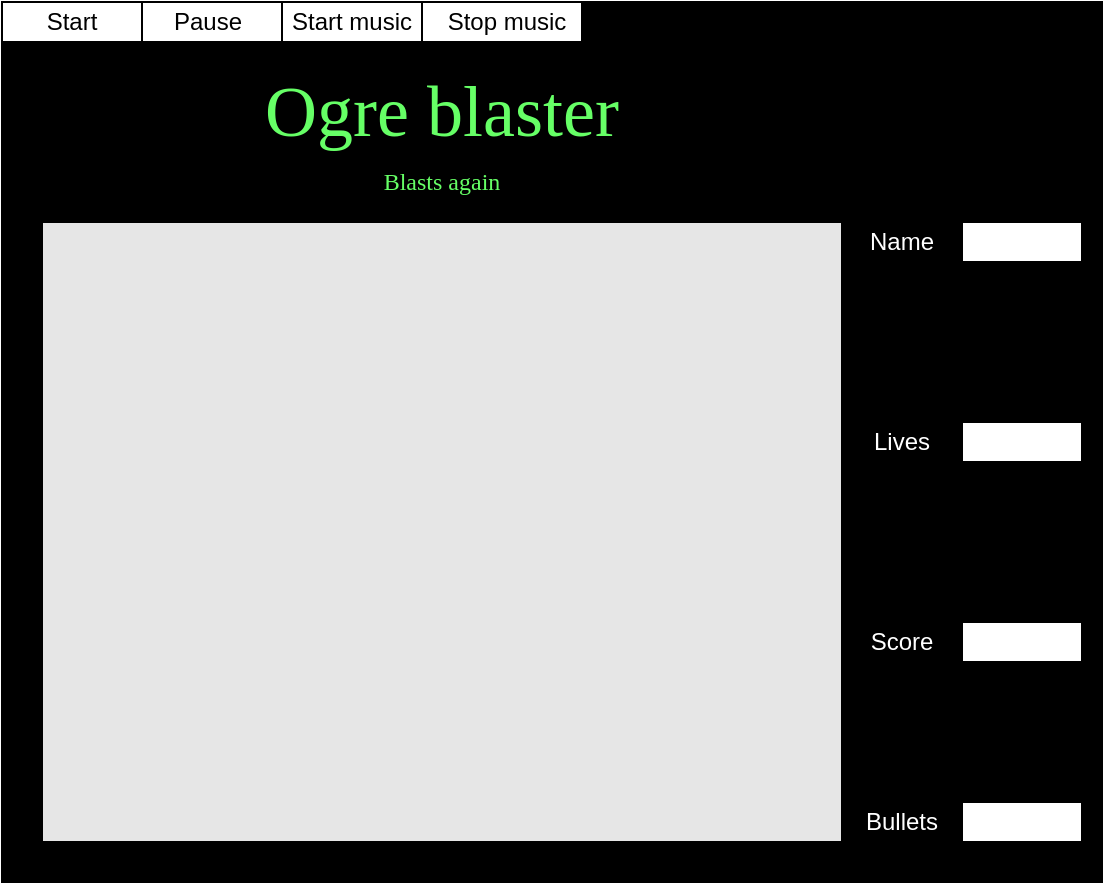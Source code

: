 <mxfile version="10.8.4" type="github"><diagram id="IvOjEsZua1B0hI3tg1YQ" name="Page-1"><mxGraphModel dx="983" dy="759" grid="1" gridSize="10" guides="1" tooltips="1" connect="1" arrows="1" fold="1" page="1" pageScale="1" pageWidth="850" pageHeight="1100" math="0" shadow="0"><root><mxCell id="0"/><mxCell id="1" parent="0"/><mxCell id="0pmGNukFd2W1R9OOCOfO-1" value="" style="rounded=0;whiteSpace=wrap;html=1;fillColor=#000000;" parent="1" vertex="1"><mxGeometry x="120" y="120" width="550" height="440" as="geometry"/></mxCell><mxCell id="0pmGNukFd2W1R9OOCOfO-2" value="" style="rounded=0;whiteSpace=wrap;html=1;fillColor=#E6E6E6;" parent="1" vertex="1"><mxGeometry x="140" y="230" width="400" height="310" as="geometry"/></mxCell><mxCell id="0pmGNukFd2W1R9OOCOfO-3" value="" style="rounded=0;whiteSpace=wrap;html=1;" parent="1" vertex="1"><mxGeometry x="600" y="230" width="60" height="20" as="geometry"/></mxCell><mxCell id="0pmGNukFd2W1R9OOCOfO-4" value="&lt;p&gt;&lt;font style=&quot;font-size: 36px&quot; color=&quot;#66ff66&quot;&gt;Ogre blaster&lt;/font&gt;&lt;/p&gt;" style="text;html=1;strokeColor=none;fillColor=none;align=center;verticalAlign=middle;whiteSpace=wrap;rounded=0;fontFamily=Verdana;" parent="1" vertex="1"><mxGeometry x="140" y="120" width="400" height="110" as="geometry"/></mxCell><mxCell id="0pmGNukFd2W1R9OOCOfO-6" value="&lt;font color=&quot;#ffffff&quot;&gt;Name&lt;/font&gt;" style="text;html=1;strokeColor=none;fillColor=none;align=center;verticalAlign=middle;whiteSpace=wrap;rounded=0;" parent="1" vertex="1"><mxGeometry x="550" y="230" width="40" height="20" as="geometry"/></mxCell><mxCell id="0pmGNukFd2W1R9OOCOfO-7" value="&lt;font color=&quot;#ffffff&quot;&gt;Lives&lt;/font&gt;" style="text;html=1;strokeColor=none;fillColor=none;align=center;verticalAlign=middle;whiteSpace=wrap;rounded=0;" parent="1" vertex="1"><mxGeometry x="550" y="330" width="40" height="20" as="geometry"/></mxCell><mxCell id="0pmGNukFd2W1R9OOCOfO-9" value="" style="rounded=0;whiteSpace=wrap;html=1;" parent="1" vertex="1"><mxGeometry x="600" y="330" width="60" height="20" as="geometry"/></mxCell><mxCell id="0pmGNukFd2W1R9OOCOfO-10" value="" style="rounded=0;whiteSpace=wrap;html=1;" parent="1" vertex="1"><mxGeometry x="600" y="430" width="60" height="20" as="geometry"/></mxCell><mxCell id="0pmGNukFd2W1R9OOCOfO-11" value="&lt;font color=&quot;#ffffff&quot;&gt;Score&lt;/font&gt;" style="text;html=1;strokeColor=none;fillColor=none;align=center;verticalAlign=middle;whiteSpace=wrap;rounded=0;" parent="1" vertex="1"><mxGeometry x="550" y="430" width="40" height="20" as="geometry"/></mxCell><mxCell id="0pmGNukFd2W1R9OOCOfO-15" value="&lt;font color=&quot;#ffffff&quot;&gt;Bullets&lt;/font&gt;" style="text;html=1;strokeColor=none;fillColor=none;align=center;verticalAlign=middle;whiteSpace=wrap;rounded=0;" parent="1" vertex="1"><mxGeometry x="550" y="520" width="40" height="20" as="geometry"/></mxCell><mxCell id="0pmGNukFd2W1R9OOCOfO-16" value="" style="rounded=0;whiteSpace=wrap;html=1;" parent="1" vertex="1"><mxGeometry x="600" y="520" width="60" height="20" as="geometry"/></mxCell><mxCell id="0pmGNukFd2W1R9OOCOfO-23" value="" style="rounded=0;whiteSpace=wrap;html=1;fillColor=#FFFFFF;" parent="1" vertex="1"><mxGeometry x="260" y="120" width="70" height="20" as="geometry"/></mxCell><mxCell id="0pmGNukFd2W1R9OOCOfO-27" value="" style="rounded=0;whiteSpace=wrap;html=1;fillColor=#FFFFFF;" parent="1" vertex="1"><mxGeometry x="330" y="120" width="80" height="20" as="geometry"/></mxCell><mxCell id="0pmGNukFd2W1R9OOCOfO-28" value="" style="rounded=0;whiteSpace=wrap;html=1;fillColor=#FFFFFF;" parent="1" vertex="1"><mxGeometry x="120" y="120" width="70" height="20" as="geometry"/></mxCell><mxCell id="0pmGNukFd2W1R9OOCOfO-18" value="Start" style="text;html=1;strokeColor=none;fillColor=none;align=center;verticalAlign=middle;whiteSpace=wrap;rounded=0;" parent="1" vertex="1"><mxGeometry x="125" y="120" width="60" height="20" as="geometry"/></mxCell><mxCell id="0pmGNukFd2W1R9OOCOfO-29" value="" style="rounded=0;whiteSpace=wrap;html=1;fillColor=#FFFFFF;" parent="1" vertex="1"><mxGeometry x="190" y="120" width="70" height="20" as="geometry"/></mxCell><mxCell id="0pmGNukFd2W1R9OOCOfO-20" value="Pause" style="text;html=1;strokeColor=none;fillColor=none;align=center;verticalAlign=middle;whiteSpace=wrap;rounded=0;" parent="1" vertex="1"><mxGeometry x="192.5" y="120" width="60" height="20" as="geometry"/></mxCell><mxCell id="0pmGNukFd2W1R9OOCOfO-25" value="Start music" style="text;html=1;strokeColor=none;fillColor=none;align=center;verticalAlign=middle;whiteSpace=wrap;rounded=0;" parent="1" vertex="1"><mxGeometry x="260" y="120" width="70" height="20" as="geometry"/></mxCell><mxCell id="0pmGNukFd2W1R9OOCOfO-26" value="Stop music" style="text;html=1;strokeColor=none;fillColor=none;align=center;verticalAlign=middle;whiteSpace=wrap;rounded=0;" parent="1" vertex="1"><mxGeometry x="330" y="120" width="85" height="20" as="geometry"/></mxCell><mxCell id="0pmGNukFd2W1R9OOCOfO-38" value="Blasts again" style="text;html=1;strokeColor=none;fillColor=none;align=center;verticalAlign=middle;whiteSpace=wrap;rounded=0;fontColor=#66FF66;fontFamily=Verdana;" parent="1" vertex="1"><mxGeometry x="140" y="200" width="400" height="20" as="geometry"/></mxCell></root></mxGraphModel></diagram></mxfile>